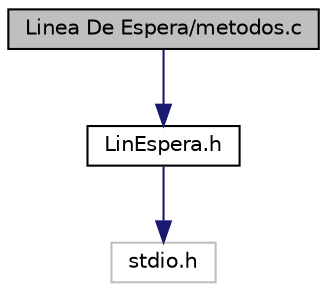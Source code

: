 digraph "Linea De Espera/metodos.c"
{
 // LATEX_PDF_SIZE
  edge [fontname="Helvetica",fontsize="10",labelfontname="Helvetica",labelfontsize="10"];
  node [fontname="Helvetica",fontsize="10",shape=record];
  Node1 [label="Linea De Espera/metodos.c",height=0.2,width=0.4,color="black", fillcolor="grey75", style="filled", fontcolor="black",tooltip="metodos.c implementacion de los metodos para calcular la linea de espera"];
  Node1 -> Node2 [color="midnightblue",fontsize="10",style="solid",fontname="Helvetica"];
  Node2 [label="LinEspera.h",height=0.2,width=0.4,color="black", fillcolor="white", style="filled",URL="$_lin_espera_8h.html",tooltip=" "];
  Node2 -> Node3 [color="midnightblue",fontsize="10",style="solid",fontname="Helvetica"];
  Node3 [label="stdio.h",height=0.2,width=0.4,color="grey75", fillcolor="white", style="filled",tooltip=" "];
}
